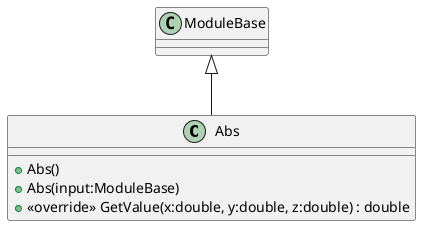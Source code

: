 @startuml
class Abs {
    + Abs()
    + Abs(input:ModuleBase)
    + <<override>> GetValue(x:double, y:double, z:double) : double
}
ModuleBase <|-- Abs
@enduml
